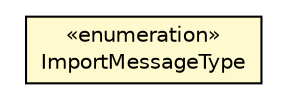 #!/usr/local/bin/dot
#
# Class diagram 
# Generated by UMLGraph version R5_6-24-gf6e263 (http://www.umlgraph.org/)
#

digraph G {
	edge [fontname="Helvetica",fontsize=10,labelfontname="Helvetica",labelfontsize=10];
	node [fontname="Helvetica",fontsize=10,shape=plaintext];
	nodesep=0.25;
	ranksep=0.5;
	// org.universAAL.ri.gateway.protocol.ImportMessage.ImportMessageType
	c4791184 [label=<<table title="org.universAAL.ri.gateway.protocol.ImportMessage.ImportMessageType" border="0" cellborder="1" cellspacing="0" cellpadding="2" port="p" bgcolor="lemonChiffon" href="./ImportMessage.ImportMessageType.html">
		<tr><td><table border="0" cellspacing="0" cellpadding="1">
<tr><td align="center" balign="center"> &#171;enumeration&#187; </td></tr>
<tr><td align="center" balign="center"> ImportMessageType </td></tr>
		</table></td></tr>
		</table>>, URL="./ImportMessage.ImportMessageType.html", fontname="Helvetica", fontcolor="black", fontsize=10.0];
}


